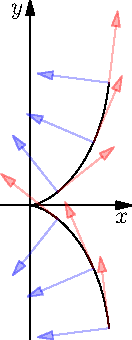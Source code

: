 import graph;
size(6cm,6cm);
 
real x(real t) { return t^2*cos(t); }
real y(real t) { return t^2*sin(t); }
real min = -1, max = 1;

path p = graph(x,y,min,max,100);

draw(p);

pair normal(path p,real t) {
  real eps = 1; // next node -- this is ok if there are many of them.
                // Might be wrong otherwise.
  real before = t-eps, after = t+eps;
  if (before <= 0) { before = t; };
  if (after >= length(p)) { after = t; };
  return unit(dir(p,after) - dir(p,before));
}

// vecteurs normaux
picture vf = vectorfield(new path(real t) {
real t = reltime(p,t);
return (0,0)--normal(p,t)/2;
},p, 6,blue+opacity(0.3));
add(vf);
 
// vecteurs tangents
picture vf = vectorfield(new path(real t) {
real t = reltime(p,t);
return (0,0)--dir(p,t)/2;
},p, 6,red+opacity(0.3));
add(vf);

axes("$x$","$y$",Arrow);


// import graph;
// size(6cm,6cm);

// real x(real t) { return t^2*cos(t); }
// real y(real t) { return t^2*sin(t); }
// real min = -1, max = 1;


// path p = graph(x,y,min,max);
// draw(p);
// picture vf = vectorfield(new path(real t) {
//     real t = interp(min,max,t);
//     //    dot((x(t),y(t)));
//     return (0,0)--unit(((t^2*sin(t) - 2*t*cos(t))*((t^2*cos(t) + 4*t*sin(t) - 2*cos(t))*(t^2*sin(t) - 2*t*cos(t)) - (t^2*cos(t) + 2*t*sin(t))*(t^2*sin(t) - 4*t*cos(t) - 2*sin(t)))/(abs(t^2*cos(t) + 2*t*sin(t))^2 + abs(t^2*sin(t) - 2*t*cos(t))^2)^(3/2) - (t^2*cos(t) + 4*t*sin(t) - 2*cos(t))/sqrt(abs(t^2*cos(t) + 2*t*sin(t))^2 + abs(t^2*sin(t) - 2*t*cos(t))^2), -(t^2*cos(t) + 2*t*sin(t))*((t^2*cos(t) + 4*t*sin(t) - 2*cos(t))*(t^2*sin(t) - 2*t*cos(t)) - (t^2*cos(t) + 2*t*sin(t))*(t^2*sin(t) - 4*t*cos(t) - 2*sin(t)))/(abs(t^2*cos(t) + 2*t*sin(t))^2 + abs(t^2*sin(t) - 2*t*cos(t))^2)^(3/2) - (t^2*sin(t) - 4*t*cos(t) - 2*sin(t))/sqrt(abs(t^2*cos(t) + 2*t*sin(t))^2 + abs(t^2*sin(t) - 2*t*cos(t))^2)));
//   },p, 10,red+opacity(0.3));
// add(vf);
// picture vf = vectorfield(new path(real t) {
//     real t = interp(min,max,t);
//     //    dot((x(t),y(t)));
//     return (0,0)--unit((2t*cos(t)-t^2*sin(t),t^2*cos(t)+2t*sin(t)));
//   },p, 10,red+opacity(0.3));
// add(vf);


// axes("$x$","$y$",Arrow);
